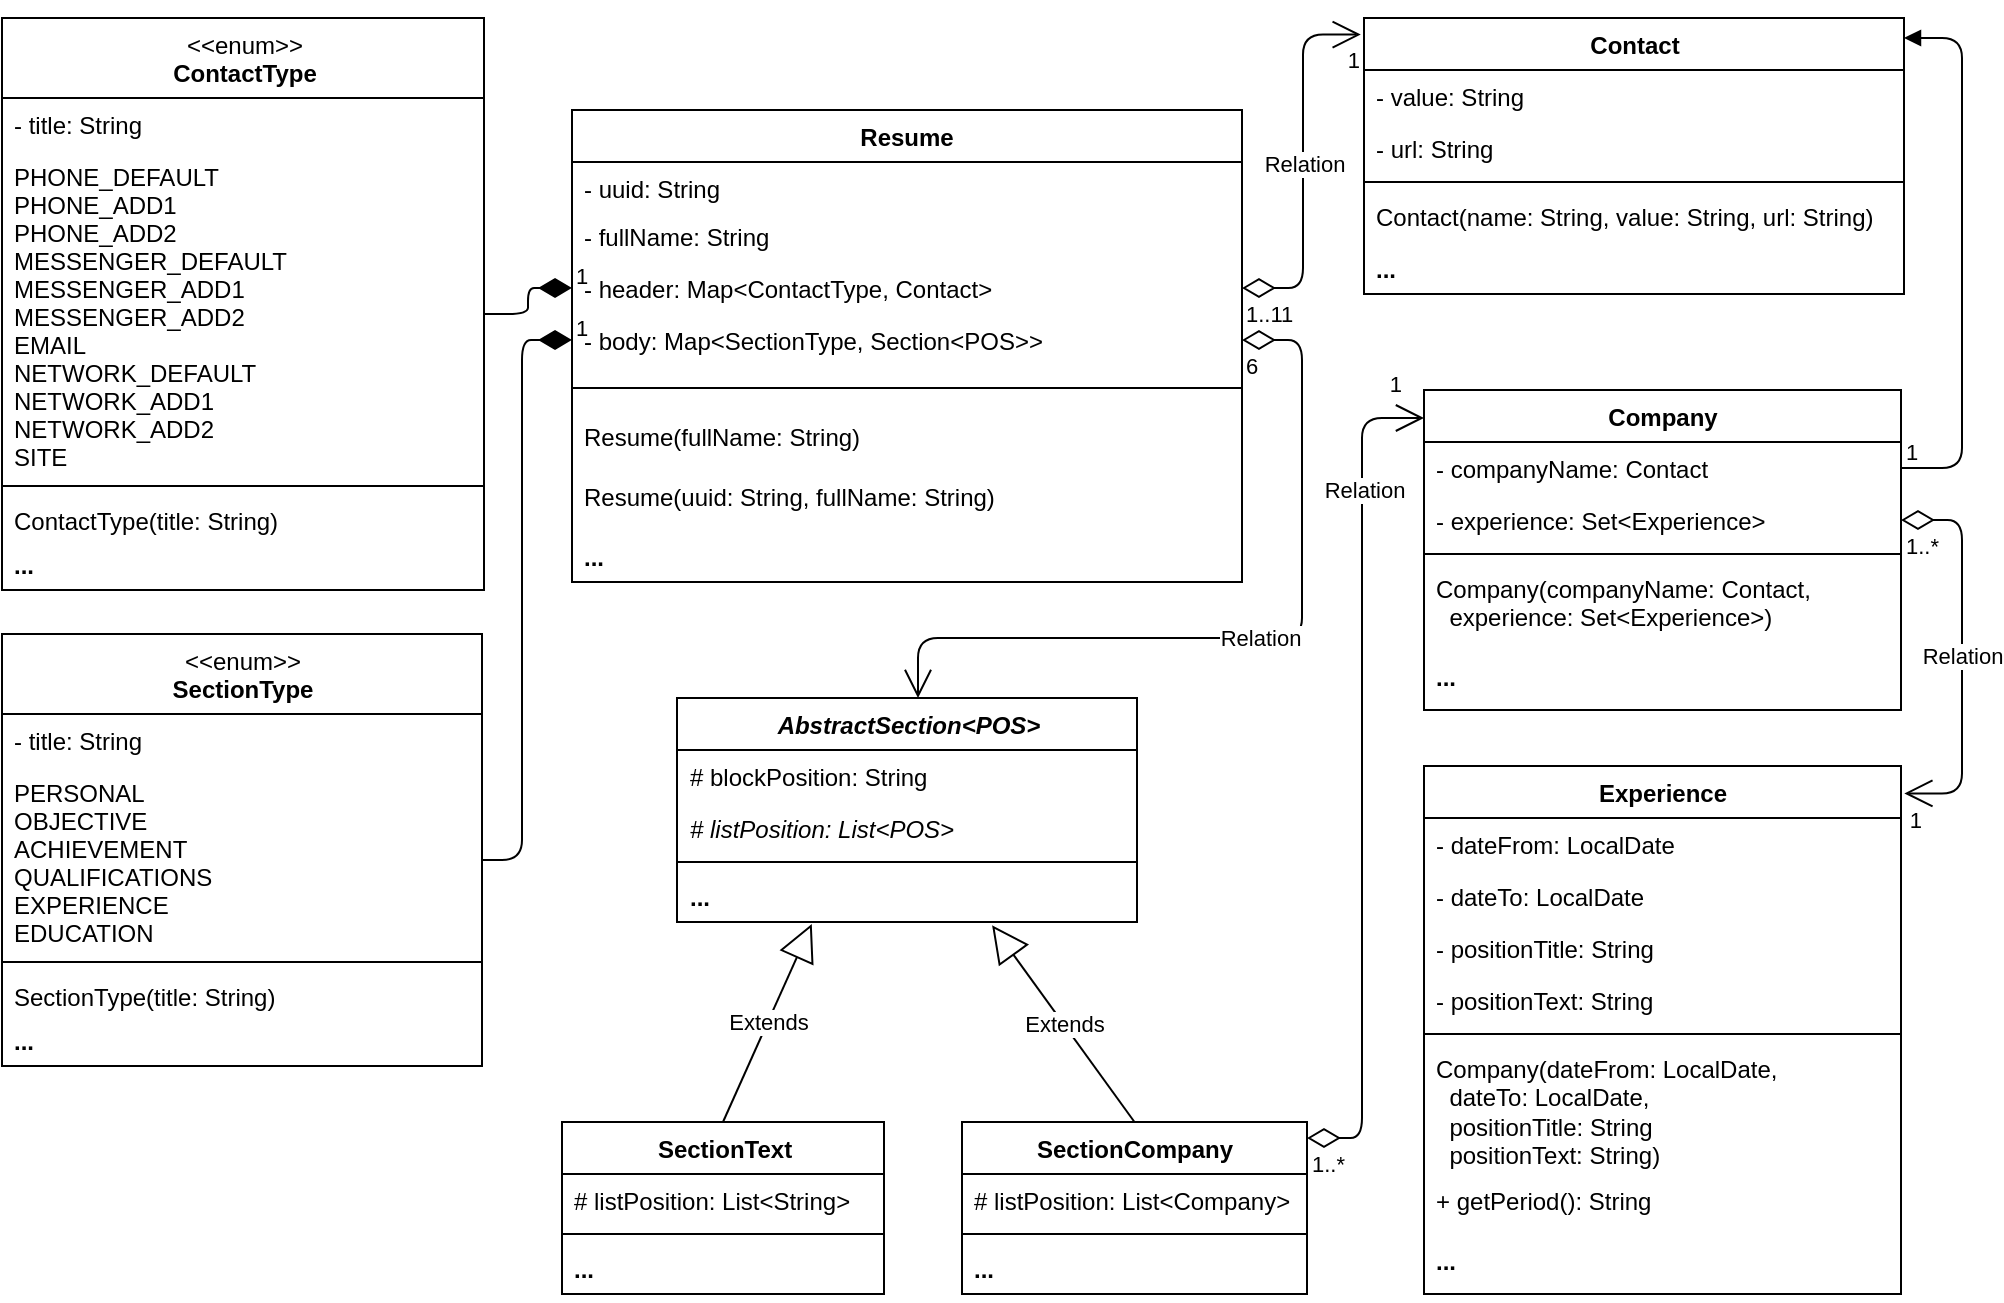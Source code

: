 <mxfile version="15.8.6" type="github">
  <diagram id="C5RBs43oDa-KdzZeNtuy" name="ModelResume">
    <mxGraphModel dx="964" dy="587" grid="1" gridSize="10" guides="1" tooltips="1" connect="1" arrows="1" fold="1" page="1" pageScale="1" pageWidth="1169" pageHeight="827" background="none" math="0" shadow="0">
      <root>
        <mxCell id="WIyWlLk6GJQsqaUBKTNV-0" />
        <mxCell id="WIyWlLk6GJQsqaUBKTNV-1" parent="WIyWlLk6GJQsqaUBKTNV-0" />
        <mxCell id="dTCALStiIMGlmmFK-H2M-1" value="Resume" style="swimlane;fontStyle=1;align=center;verticalAlign=top;childLayout=stackLayout;horizontal=1;startSize=26;horizontalStack=0;resizeParent=1;resizeParentMax=0;resizeLast=0;collapsible=1;marginBottom=0;" parent="WIyWlLk6GJQsqaUBKTNV-1" vertex="1">
          <mxGeometry x="365" y="76" width="335" height="236" as="geometry">
            <mxRectangle x="90" y="280" width="80" height="26" as="alternateBounds" />
          </mxGeometry>
        </mxCell>
        <mxCell id="dTCALStiIMGlmmFK-H2M-2" value="- uuid: String&#xa;&#xa;" style="text;strokeColor=none;fillColor=none;align=left;verticalAlign=top;spacingLeft=4;spacingRight=4;overflow=hidden;rotatable=0;points=[[0,0.5],[1,0.5]];portConstraint=eastwest;" parent="dTCALStiIMGlmmFK-H2M-1" vertex="1">
          <mxGeometry y="26" width="335" height="24" as="geometry" />
        </mxCell>
        <mxCell id="dTCALStiIMGlmmFK-H2M-10" value="- fullName: String" style="text;strokeColor=none;fillColor=none;align=left;verticalAlign=top;spacingLeft=4;spacingRight=4;overflow=hidden;rotatable=0;points=[[0,0.5],[1,0.5]];portConstraint=eastwest;" parent="dTCALStiIMGlmmFK-H2M-1" vertex="1">
          <mxGeometry y="50" width="335" height="26" as="geometry" />
        </mxCell>
        <mxCell id="dTCALStiIMGlmmFK-H2M-12" value="- header: Map&lt;ContactType, Contact&gt;" style="text;strokeColor=none;fillColor=none;align=left;verticalAlign=top;spacingLeft=4;spacingRight=4;overflow=hidden;rotatable=0;points=[[0,0.5],[1,0.5]];portConstraint=eastwest;" parent="dTCALStiIMGlmmFK-H2M-1" vertex="1">
          <mxGeometry y="76" width="335" height="26" as="geometry" />
        </mxCell>
        <mxCell id="dTCALStiIMGlmmFK-H2M-11" value="- body: Map&lt;SectionType, Section&lt;POS&gt;&gt;" style="text;strokeColor=none;fillColor=none;align=left;verticalAlign=top;spacingLeft=4;spacingRight=4;overflow=hidden;rotatable=0;points=[[0,0.5],[1,0.5]];portConstraint=eastwest;" parent="dTCALStiIMGlmmFK-H2M-1" vertex="1">
          <mxGeometry y="102" width="335" height="26" as="geometry" />
        </mxCell>
        <mxCell id="dTCALStiIMGlmmFK-H2M-3" value="" style="line;strokeWidth=1;fillColor=none;align=left;verticalAlign=middle;spacingTop=-1;spacingLeft=3;spacingRight=3;rotatable=0;labelPosition=right;points=[];portConstraint=eastwest;" parent="dTCALStiIMGlmmFK-H2M-1" vertex="1">
          <mxGeometry y="128" width="335" height="22" as="geometry" />
        </mxCell>
        <mxCell id="dTCALStiIMGlmmFK-H2M-52" value="&lt;div style=&quot;text-align: center&quot;&gt;&lt;span style=&quot;text-align: left&quot;&gt;Resume(fullName: String)&lt;/span&gt;&lt;br&gt;&lt;/div&gt;" style="text;strokeColor=none;fillColor=none;align=left;verticalAlign=top;spacingLeft=4;spacingRight=4;overflow=hidden;rotatable=0;points=[[0,0.5],[1,0.5]];portConstraint=eastwest;html=1;" parent="dTCALStiIMGlmmFK-H2M-1" vertex="1">
          <mxGeometry y="150" width="335" height="30" as="geometry" />
        </mxCell>
        <mxCell id="dTCALStiIMGlmmFK-H2M-56" value="&lt;div style=&quot;text-align: center&quot;&gt;&lt;span style=&quot;text-align: left&quot;&gt;Resume(uuid: String, fullName: String)&lt;/span&gt;&lt;br&gt;&lt;/div&gt;" style="text;strokeColor=none;fillColor=none;align=left;verticalAlign=top;spacingLeft=4;spacingRight=4;overflow=hidden;rotatable=0;points=[[0,0.5],[1,0.5]];portConstraint=eastwest;html=1;" parent="dTCALStiIMGlmmFK-H2M-1" vertex="1">
          <mxGeometry y="180" width="335" height="30" as="geometry" />
        </mxCell>
        <mxCell id="dTCALStiIMGlmmFK-H2M-69" value="..." style="text;strokeColor=none;fillColor=none;align=left;verticalAlign=top;spacingLeft=4;spacingRight=4;overflow=hidden;rotatable=0;points=[[0,0.5],[1,0.5]];portConstraint=eastwest;fontStyle=1" parent="dTCALStiIMGlmmFK-H2M-1" vertex="1">
          <mxGeometry y="210" width="335" height="26" as="geometry" />
        </mxCell>
        <mxCell id="dTCALStiIMGlmmFK-H2M-5" value="Relation" style="endArrow=open;html=1;endSize=12;startArrow=diamondThin;startSize=14;startFill=0;edgeStyle=orthogonalEdgeStyle;rounded=1;strokeColor=default;strokeWidth=1;entryX=-0.006;entryY=0.06;entryDx=0;entryDy=0;entryPerimeter=0;" parent="WIyWlLk6GJQsqaUBKTNV-1" source="dTCALStiIMGlmmFK-H2M-12" target="dTCALStiIMGlmmFK-H2M-65" edge="1">
          <mxGeometry relative="1" as="geometry">
            <mxPoint x="720" y="110" as="sourcePoint" />
            <mxPoint x="880" y="110" as="targetPoint" />
          </mxGeometry>
        </mxCell>
        <mxCell id="dTCALStiIMGlmmFK-H2M-6" value="1..11" style="edgeLabel;resizable=0;html=1;align=left;verticalAlign=top;" parent="dTCALStiIMGlmmFK-H2M-5" connectable="0" vertex="1">
          <mxGeometry x="-1" relative="1" as="geometry" />
        </mxCell>
        <mxCell id="dTCALStiIMGlmmFK-H2M-7" value="1" style="edgeLabel;resizable=0;html=1;align=right;verticalAlign=top;" parent="dTCALStiIMGlmmFK-H2M-5" connectable="0" vertex="1">
          <mxGeometry x="1" relative="1" as="geometry" />
        </mxCell>
        <mxCell id="dTCALStiIMGlmmFK-H2M-23" value="&lt;span style=&quot;font-weight: normal&quot;&gt;&amp;lt;&amp;lt;enum&amp;gt;&amp;gt;&lt;/span&gt;&lt;br&gt;ContactType" style="swimlane;fontStyle=1;align=center;verticalAlign=top;childLayout=stackLayout;horizontal=1;startSize=40;horizontalStack=0;resizeParent=1;resizeParentMax=0;resizeLast=0;collapsible=1;marginBottom=0;html=1;" parent="WIyWlLk6GJQsqaUBKTNV-1" vertex="1">
          <mxGeometry x="80" y="30" width="241" height="286" as="geometry" />
        </mxCell>
        <mxCell id="dTCALStiIMGlmmFK-H2M-24" value="- title: String" style="text;strokeColor=none;fillColor=none;align=left;verticalAlign=top;spacingLeft=4;spacingRight=4;overflow=hidden;rotatable=0;points=[[0,0.5],[1,0.5]];portConstraint=eastwest;" parent="dTCALStiIMGlmmFK-H2M-23" vertex="1">
          <mxGeometry y="40" width="241" height="26" as="geometry" />
        </mxCell>
        <mxCell id="dTCALStiIMGlmmFK-H2M-32" value="PHONE_DEFAULT&#xa;PHONE_ADD1&#xa;PHONE_ADD2&#xa;MESSENGER_DEFAULT&#xa;MESSENGER_ADD1&#xa;MESSENGER_ADD2&#xa;EMAIL&#xa;NETWORK_DEFAULT&#xa;NETWORK_ADD1&#xa;NETWORK_ADD2&#xa;SITE" style="text;strokeColor=none;fillColor=none;align=left;verticalAlign=top;spacingLeft=4;spacingRight=4;overflow=hidden;rotatable=0;points=[[0,0.5],[1,0.5]];portConstraint=eastwest;" parent="dTCALStiIMGlmmFK-H2M-23" vertex="1">
          <mxGeometry y="66" width="241" height="164" as="geometry" />
        </mxCell>
        <mxCell id="dTCALStiIMGlmmFK-H2M-25" value="" style="line;strokeWidth=1;fillColor=none;align=left;verticalAlign=middle;spacingTop=-1;spacingLeft=3;spacingRight=3;rotatable=0;labelPosition=right;points=[];portConstraint=eastwest;" parent="dTCALStiIMGlmmFK-H2M-23" vertex="1">
          <mxGeometry y="230" width="241" height="8" as="geometry" />
        </mxCell>
        <mxCell id="dTCALStiIMGlmmFK-H2M-35" value="Contact&lt;span&gt;Type(title: String)&lt;/span&gt;" style="text;strokeColor=none;fillColor=none;align=left;verticalAlign=top;spacingLeft=4;spacingRight=4;overflow=hidden;rotatable=0;points=[[0,0.5],[1,0.5]];portConstraint=eastwest;html=1;" parent="dTCALStiIMGlmmFK-H2M-23" vertex="1">
          <mxGeometry y="238" width="241" height="22" as="geometry" />
        </mxCell>
        <mxCell id="dTCALStiIMGlmmFK-H2M-36" value="..." style="text;strokeColor=none;fillColor=none;align=left;verticalAlign=top;spacingLeft=4;spacingRight=4;overflow=hidden;rotatable=0;points=[[0,0.5],[1,0.5]];portConstraint=eastwest;fontStyle=1" parent="dTCALStiIMGlmmFK-H2M-23" vertex="1">
          <mxGeometry y="260" width="241" height="26" as="geometry" />
        </mxCell>
        <mxCell id="dTCALStiIMGlmmFK-H2M-37" value="&lt;span style=&quot;font-weight: normal&quot;&gt;&amp;lt;&amp;lt;enum&amp;gt;&amp;gt;&lt;/span&gt;&lt;br&gt;SectionType" style="swimlane;fontStyle=1;align=center;verticalAlign=top;childLayout=stackLayout;horizontal=1;startSize=40;horizontalStack=0;resizeParent=1;resizeParentMax=0;resizeLast=0;collapsible=1;marginBottom=0;html=1;" parent="WIyWlLk6GJQsqaUBKTNV-1" vertex="1">
          <mxGeometry x="80" y="338" width="240" height="216" as="geometry" />
        </mxCell>
        <mxCell id="dTCALStiIMGlmmFK-H2M-38" value="- title: String" style="text;strokeColor=none;fillColor=none;align=left;verticalAlign=top;spacingLeft=4;spacingRight=4;overflow=hidden;rotatable=0;points=[[0,0.5],[1,0.5]];portConstraint=eastwest;" parent="dTCALStiIMGlmmFK-H2M-37" vertex="1">
          <mxGeometry y="40" width="240" height="26" as="geometry" />
        </mxCell>
        <mxCell id="dTCALStiIMGlmmFK-H2M-39" value="PERSONAL&#xa;OBJECTIVE&#xa;ACHIEVEMENT&#xa;QUALIFICATIONS&#xa;EXPERIENCE&#xa;EDUCATION" style="text;strokeColor=none;fillColor=none;align=left;verticalAlign=top;spacingLeft=4;spacingRight=4;overflow=hidden;rotatable=0;points=[[0,0.5],[1,0.5]];portConstraint=eastwest;" parent="dTCALStiIMGlmmFK-H2M-37" vertex="1">
          <mxGeometry y="66" width="240" height="94" as="geometry" />
        </mxCell>
        <mxCell id="dTCALStiIMGlmmFK-H2M-40" value="" style="line;strokeWidth=1;fillColor=none;align=left;verticalAlign=middle;spacingTop=-1;spacingLeft=3;spacingRight=3;rotatable=0;labelPosition=right;points=[];portConstraint=eastwest;" parent="dTCALStiIMGlmmFK-H2M-37" vertex="1">
          <mxGeometry y="160" width="240" height="8" as="geometry" />
        </mxCell>
        <mxCell id="dTCALStiIMGlmmFK-H2M-42" value="&lt;div style=&quot;text-align: center&quot;&gt;&lt;span style=&quot;text-align: left&quot;&gt;SectionType(title: String)&lt;/span&gt;&lt;br&gt;&lt;/div&gt;" style="text;strokeColor=none;fillColor=none;align=left;verticalAlign=top;spacingLeft=4;spacingRight=4;overflow=hidden;rotatable=0;points=[[0,0.5],[1,0.5]];portConstraint=eastwest;html=1;" parent="dTCALStiIMGlmmFK-H2M-37" vertex="1">
          <mxGeometry y="168" width="240" height="22" as="geometry" />
        </mxCell>
        <mxCell id="dTCALStiIMGlmmFK-H2M-44" value="..." style="text;strokeColor=none;fillColor=none;align=left;verticalAlign=top;spacingLeft=4;spacingRight=4;overflow=hidden;rotatable=0;points=[[0,0.5],[1,0.5]];portConstraint=eastwest;fontStyle=1" parent="dTCALStiIMGlmmFK-H2M-37" vertex="1">
          <mxGeometry y="190" width="240" height="26" as="geometry" />
        </mxCell>
        <mxCell id="dTCALStiIMGlmmFK-H2M-45" value="1" style="endArrow=none;html=1;endSize=12;startArrow=diamondThin;startSize=14;startFill=1;edgeStyle=orthogonalEdgeStyle;align=left;verticalAlign=bottom;rounded=1;strokeColor=default;strokeWidth=1;exitX=0;exitY=0.5;exitDx=0;exitDy=0;endFill=0;" parent="WIyWlLk6GJQsqaUBKTNV-1" source="dTCALStiIMGlmmFK-H2M-11" target="dTCALStiIMGlmmFK-H2M-39" edge="1">
          <mxGeometry x="-1" y="3" relative="1" as="geometry">
            <mxPoint x="365" y="409" as="sourcePoint" />
            <mxPoint x="240" y="510" as="targetPoint" />
            <Array as="points">
              <mxPoint x="340" y="191" />
              <mxPoint x="340" y="451" />
            </Array>
          </mxGeometry>
        </mxCell>
        <mxCell id="dTCALStiIMGlmmFK-H2M-47" value="1" style="endArrow=none;html=1;endSize=12;startArrow=diamondThin;startSize=14;startFill=1;edgeStyle=orthogonalEdgeStyle;align=left;verticalAlign=bottom;rounded=1;strokeColor=default;strokeWidth=1;exitX=0;exitY=0.5;exitDx=0;exitDy=0;entryX=1;entryY=0.5;entryDx=0;entryDy=0;endFill=0;" parent="WIyWlLk6GJQsqaUBKTNV-1" source="dTCALStiIMGlmmFK-H2M-12" target="dTCALStiIMGlmmFK-H2M-32" edge="1">
          <mxGeometry x="-1" y="3" relative="1" as="geometry">
            <mxPoint x="365" y="120" as="sourcePoint" />
            <mxPoint x="310" y="180" as="targetPoint" />
          </mxGeometry>
        </mxCell>
        <mxCell id="dTCALStiIMGlmmFK-H2M-59" value="Relation" style="endArrow=open;html=1;endSize=12;startArrow=diamondThin;startSize=14;startFill=0;edgeStyle=orthogonalEdgeStyle;rounded=1;strokeColor=default;strokeWidth=1;exitX=1;exitY=0.5;exitDx=0;exitDy=0;" parent="WIyWlLk6GJQsqaUBKTNV-1" source="dTCALStiIMGlmmFK-H2M-11" target="dTCALStiIMGlmmFK-H2M-96" edge="1">
          <mxGeometry relative="1" as="geometry">
            <mxPoint x="700" y="180" as="sourcePoint" />
            <mxPoint x="640" y="358" as="targetPoint" />
            <Array as="points">
              <mxPoint x="730" y="191" />
              <mxPoint x="730" y="340" />
              <mxPoint x="538" y="340" />
            </Array>
          </mxGeometry>
        </mxCell>
        <mxCell id="dTCALStiIMGlmmFK-H2M-60" value="6" style="edgeLabel;resizable=0;html=1;align=left;verticalAlign=top;" parent="dTCALStiIMGlmmFK-H2M-59" connectable="0" vertex="1">
          <mxGeometry x="-1" relative="1" as="geometry" />
        </mxCell>
        <mxCell id="dTCALStiIMGlmmFK-H2M-61" value="1" style="edgeLabel;resizable=0;html=1;align=right;verticalAlign=top;" parent="dTCALStiIMGlmmFK-H2M-59" connectable="0" vertex="1">
          <mxGeometry x="1" relative="1" as="geometry" />
        </mxCell>
        <mxCell id="dTCALStiIMGlmmFK-H2M-65" value="Contact" style="swimlane;fontStyle=1;align=center;verticalAlign=top;childLayout=stackLayout;horizontal=1;startSize=26;horizontalStack=0;resizeParent=1;resizeParentMax=0;resizeLast=0;collapsible=1;marginBottom=0;strokeColor=default;html=1;" parent="WIyWlLk6GJQsqaUBKTNV-1" vertex="1">
          <mxGeometry x="761" y="30" width="270" height="138" as="geometry" />
        </mxCell>
        <mxCell id="dTCALStiIMGlmmFK-H2M-70" value="- value: String" style="text;strokeColor=none;fillColor=none;align=left;verticalAlign=top;spacingLeft=4;spacingRight=4;overflow=hidden;rotatable=0;points=[[0,0.5],[1,0.5]];portConstraint=eastwest;html=1;" parent="dTCALStiIMGlmmFK-H2M-65" vertex="1">
          <mxGeometry y="26" width="270" height="26" as="geometry" />
        </mxCell>
        <mxCell id="dTCALStiIMGlmmFK-H2M-71" value="- url: String" style="text;strokeColor=none;fillColor=none;align=left;verticalAlign=top;spacingLeft=4;spacingRight=4;overflow=hidden;rotatable=0;points=[[0,0.5],[1,0.5]];portConstraint=eastwest;html=1;" parent="dTCALStiIMGlmmFK-H2M-65" vertex="1">
          <mxGeometry y="52" width="270" height="26" as="geometry" />
        </mxCell>
        <mxCell id="dTCALStiIMGlmmFK-H2M-67" value="" style="line;strokeWidth=1;fillColor=none;align=left;verticalAlign=middle;spacingTop=-1;spacingLeft=3;spacingRight=3;rotatable=0;labelPosition=right;points=[];portConstraint=eastwest;html=1;" parent="dTCALStiIMGlmmFK-H2M-65" vertex="1">
          <mxGeometry y="78" width="270" height="8" as="geometry" />
        </mxCell>
        <mxCell id="dTCALStiIMGlmmFK-H2M-68" value="Contact(name: String, value: String, url: String)" style="text;strokeColor=none;fillColor=none;align=left;verticalAlign=top;spacingLeft=4;spacingRight=4;overflow=hidden;rotatable=0;points=[[0,0.5],[1,0.5]];portConstraint=eastwest;html=1;" parent="dTCALStiIMGlmmFK-H2M-65" vertex="1">
          <mxGeometry y="86" width="270" height="26" as="geometry" />
        </mxCell>
        <mxCell id="dTCALStiIMGlmmFK-H2M-75" value="&lt;b&gt;...&lt;/b&gt;" style="text;strokeColor=none;fillColor=none;align=left;verticalAlign=top;spacingLeft=4;spacingRight=4;overflow=hidden;rotatable=0;points=[[0,0.5],[1,0.5]];portConstraint=eastwest;html=1;" parent="dTCALStiIMGlmmFK-H2M-65" vertex="1">
          <mxGeometry y="112" width="270" height="26" as="geometry" />
        </mxCell>
        <mxCell id="dTCALStiIMGlmmFK-H2M-82" value="SectionText" style="swimlane;fontStyle=1;align=center;verticalAlign=top;childLayout=stackLayout;horizontal=1;startSize=26;horizontalStack=0;resizeParent=1;resizeParentMax=0;resizeLast=0;collapsible=1;marginBottom=0;strokeColor=default;html=1;" parent="WIyWlLk6GJQsqaUBKTNV-1" vertex="1">
          <mxGeometry x="360" y="582" width="161" height="86" as="geometry" />
        </mxCell>
        <mxCell id="dTCALStiIMGlmmFK-H2M-86" value="# listPosition: List&amp;lt;String&amp;gt;" style="text;strokeColor=none;fillColor=none;align=left;verticalAlign=top;spacingLeft=4;spacingRight=4;overflow=hidden;rotatable=0;points=[[0,0.5],[1,0.5]];portConstraint=eastwest;html=1;" parent="dTCALStiIMGlmmFK-H2M-82" vertex="1">
          <mxGeometry y="26" width="161" height="26" as="geometry" />
        </mxCell>
        <mxCell id="dTCALStiIMGlmmFK-H2M-84" value="" style="line;strokeWidth=1;fillColor=none;align=left;verticalAlign=middle;spacingTop=-1;spacingLeft=3;spacingRight=3;rotatable=0;labelPosition=right;points=[];portConstraint=eastwest;html=1;" parent="dTCALStiIMGlmmFK-H2M-82" vertex="1">
          <mxGeometry y="52" width="161" height="8" as="geometry" />
        </mxCell>
        <mxCell id="dTCALStiIMGlmmFK-H2M-87" value="&lt;b&gt;...&lt;/b&gt;" style="text;strokeColor=none;fillColor=none;align=left;verticalAlign=top;spacingLeft=4;spacingRight=4;overflow=hidden;rotatable=0;points=[[0,0.5],[1,0.5]];portConstraint=eastwest;html=1;" parent="dTCALStiIMGlmmFK-H2M-82" vertex="1">
          <mxGeometry y="60" width="161" height="26" as="geometry" />
        </mxCell>
        <mxCell id="dTCALStiIMGlmmFK-H2M-96" value="&lt;i&gt;AbstractSection&amp;lt;POS&amp;gt;&lt;/i&gt;" style="swimlane;fontStyle=1;align=center;verticalAlign=top;childLayout=stackLayout;horizontal=1;startSize=26;horizontalStack=0;resizeParent=1;resizeParentMax=0;resizeLast=0;collapsible=1;marginBottom=0;strokeColor=default;html=1;" parent="WIyWlLk6GJQsqaUBKTNV-1" vertex="1">
          <mxGeometry x="417.5" y="370" width="230" height="112" as="geometry" />
        </mxCell>
        <mxCell id="dTCALStiIMGlmmFK-H2M-97" value="# blockPosition: String" style="text;strokeColor=none;fillColor=none;align=left;verticalAlign=top;spacingLeft=4;spacingRight=4;overflow=hidden;rotatable=0;points=[[0,0.5],[1,0.5]];portConstraint=eastwest;html=1;" parent="dTCALStiIMGlmmFK-H2M-96" vertex="1">
          <mxGeometry y="26" width="230" height="26" as="geometry" />
        </mxCell>
        <mxCell id="dTCALStiIMGlmmFK-H2M-98" value="&lt;i&gt;# listPosition: List&amp;lt;POS&amp;gt;&lt;/i&gt;" style="text;strokeColor=none;fillColor=none;align=left;verticalAlign=top;spacingLeft=4;spacingRight=4;overflow=hidden;rotatable=0;points=[[0,0.5],[1,0.5]];portConstraint=eastwest;html=1;" parent="dTCALStiIMGlmmFK-H2M-96" vertex="1">
          <mxGeometry y="52" width="230" height="26" as="geometry" />
        </mxCell>
        <mxCell id="dTCALStiIMGlmmFK-H2M-99" value="" style="line;strokeWidth=1;fillColor=none;align=left;verticalAlign=middle;spacingTop=-1;spacingLeft=3;spacingRight=3;rotatable=0;labelPosition=right;points=[];portConstraint=eastwest;html=1;" parent="dTCALStiIMGlmmFK-H2M-96" vertex="1">
          <mxGeometry y="78" width="230" height="8" as="geometry" />
        </mxCell>
        <mxCell id="dTCALStiIMGlmmFK-H2M-103" value="&lt;b&gt;...&lt;/b&gt;" style="text;strokeColor=none;fillColor=none;align=left;verticalAlign=top;spacingLeft=4;spacingRight=4;overflow=hidden;rotatable=0;points=[[0,0.5],[1,0.5]];portConstraint=eastwest;html=1;" parent="dTCALStiIMGlmmFK-H2M-96" vertex="1">
          <mxGeometry y="86" width="230" height="26" as="geometry" />
        </mxCell>
        <mxCell id="dTCALStiIMGlmmFK-H2M-104" value="SectionCompany" style="swimlane;fontStyle=1;align=center;verticalAlign=top;childLayout=stackLayout;horizontal=1;startSize=26;horizontalStack=0;resizeParent=1;resizeParentMax=0;resizeLast=0;collapsible=1;marginBottom=0;strokeColor=default;html=1;" parent="WIyWlLk6GJQsqaUBKTNV-1" vertex="1">
          <mxGeometry x="560" y="582" width="172.5" height="86" as="geometry" />
        </mxCell>
        <mxCell id="dTCALStiIMGlmmFK-H2M-105" value="# listPosition: List&amp;lt;Company&amp;gt;" style="text;strokeColor=none;fillColor=none;align=left;verticalAlign=top;spacingLeft=4;spacingRight=4;overflow=hidden;rotatable=0;points=[[0,0.5],[1,0.5]];portConstraint=eastwest;html=1;" parent="dTCALStiIMGlmmFK-H2M-104" vertex="1">
          <mxGeometry y="26" width="172.5" height="26" as="geometry" />
        </mxCell>
        <mxCell id="dTCALStiIMGlmmFK-H2M-106" value="" style="line;strokeWidth=1;fillColor=none;align=left;verticalAlign=middle;spacingTop=-1;spacingLeft=3;spacingRight=3;rotatable=0;labelPosition=right;points=[];portConstraint=eastwest;html=1;" parent="dTCALStiIMGlmmFK-H2M-104" vertex="1">
          <mxGeometry y="52" width="172.5" height="8" as="geometry" />
        </mxCell>
        <mxCell id="dTCALStiIMGlmmFK-H2M-108" value="&lt;b&gt;...&lt;/b&gt;" style="text;strokeColor=none;fillColor=none;align=left;verticalAlign=top;spacingLeft=4;spacingRight=4;overflow=hidden;rotatable=0;points=[[0,0.5],[1,0.5]];portConstraint=eastwest;html=1;" parent="dTCALStiIMGlmmFK-H2M-104" vertex="1">
          <mxGeometry y="60" width="172.5" height="26" as="geometry" />
        </mxCell>
        <mxCell id="dTCALStiIMGlmmFK-H2M-110" value="Company" style="swimlane;fontStyle=1;align=center;verticalAlign=top;childLayout=stackLayout;horizontal=1;startSize=26;horizontalStack=0;resizeParent=1;resizeParentMax=0;resizeLast=0;collapsible=1;marginBottom=0;strokeColor=default;html=1;" parent="WIyWlLk6GJQsqaUBKTNV-1" vertex="1">
          <mxGeometry x="791" y="216" width="238.5" height="160" as="geometry" />
        </mxCell>
        <mxCell id="dTCALStiIMGlmmFK-H2M-111" value="- companyName: Contact" style="text;strokeColor=none;fillColor=none;align=left;verticalAlign=top;spacingLeft=4;spacingRight=4;overflow=hidden;rotatable=0;points=[[0,0.5],[1,0.5]];portConstraint=eastwest;html=1;" parent="dTCALStiIMGlmmFK-H2M-110" vertex="1">
          <mxGeometry y="26" width="238.5" height="26" as="geometry" />
        </mxCell>
        <mxCell id="dTCALStiIMGlmmFK-H2M-118" value="- experience: Set&amp;lt;Experience&amp;gt;" style="text;strokeColor=none;fillColor=none;align=left;verticalAlign=top;spacingLeft=4;spacingRight=4;overflow=hidden;rotatable=0;points=[[0,0.5],[1,0.5]];portConstraint=eastwest;html=1;" parent="dTCALStiIMGlmmFK-H2M-110" vertex="1">
          <mxGeometry y="52" width="238.5" height="26" as="geometry" />
        </mxCell>
        <mxCell id="dTCALStiIMGlmmFK-H2M-112" value="" style="line;strokeWidth=1;fillColor=none;align=left;verticalAlign=middle;spacingTop=-1;spacingLeft=3;spacingRight=3;rotatable=0;labelPosition=right;points=[];portConstraint=eastwest;html=1;" parent="dTCALStiIMGlmmFK-H2M-110" vertex="1">
          <mxGeometry y="78" width="238.5" height="8" as="geometry" />
        </mxCell>
        <mxCell id="dTCALStiIMGlmmFK-H2M-113" value="Company(companyName: Contact,&lt;br&gt;&lt;span style=&quot;white-space: pre&quot;&gt;	&lt;/span&gt;&lt;span style=&quot;white-space: pre&quot;&gt;	&lt;/span&gt;experience: Set&amp;lt;Experience&amp;gt;)" style="text;strokeColor=none;fillColor=none;align=left;verticalAlign=top;spacingLeft=4;spacingRight=4;overflow=hidden;rotatable=0;points=[[0,0.5],[1,0.5]];portConstraint=eastwest;html=1;" parent="dTCALStiIMGlmmFK-H2M-110" vertex="1">
          <mxGeometry y="86" width="238.5" height="44" as="geometry" />
        </mxCell>
        <mxCell id="Jql5WIMoICSw8YWrxN4U-17" value="&lt;b&gt;...&lt;/b&gt;" style="text;strokeColor=none;fillColor=none;align=left;verticalAlign=top;spacingLeft=4;spacingRight=4;overflow=hidden;rotatable=0;points=[[0,0.5],[1,0.5]];portConstraint=eastwest;html=1;" parent="dTCALStiIMGlmmFK-H2M-110" vertex="1">
          <mxGeometry y="130" width="238.5" height="30" as="geometry" />
        </mxCell>
        <mxCell id="dTCALStiIMGlmmFK-H2M-116" value="" style="endArrow=block;endFill=1;html=1;edgeStyle=orthogonalEdgeStyle;align=left;verticalAlign=top;rounded=1;strokeColor=default;strokeWidth=1;exitX=1;exitY=0.5;exitDx=0;exitDy=0;" parent="WIyWlLk6GJQsqaUBKTNV-1" source="dTCALStiIMGlmmFK-H2M-111" target="dTCALStiIMGlmmFK-H2M-65" edge="1">
          <mxGeometry x="-1" relative="1" as="geometry">
            <mxPoint x="1020" y="240" as="sourcePoint" />
            <mxPoint x="1190" y="250" as="targetPoint" />
            <Array as="points">
              <mxPoint x="1060" y="255" />
              <mxPoint x="1060" y="40" />
            </Array>
          </mxGeometry>
        </mxCell>
        <mxCell id="dTCALStiIMGlmmFK-H2M-117" value="1" style="edgeLabel;resizable=0;html=1;align=left;verticalAlign=bottom;strokeColor=default;" parent="dTCALStiIMGlmmFK-H2M-116" connectable="0" vertex="1">
          <mxGeometry x="-1" relative="1" as="geometry" />
        </mxCell>
        <mxCell id="dTCALStiIMGlmmFK-H2M-119" value="Relation" style="endArrow=open;html=1;endSize=12;startArrow=diamondThin;startSize=14;startFill=0;edgeStyle=orthogonalEdgeStyle;rounded=1;strokeColor=default;strokeWidth=1;" parent="WIyWlLk6GJQsqaUBKTNV-1" source="dTCALStiIMGlmmFK-H2M-104" edge="1" target="dTCALStiIMGlmmFK-H2M-110">
          <mxGeometry x="0.681" relative="1" as="geometry">
            <mxPoint x="1050" y="609" as="sourcePoint" />
            <mxPoint x="851" y="216" as="targetPoint" />
            <Array as="points">
              <mxPoint x="760" y="590" />
              <mxPoint x="760" y="230" />
            </Array>
            <mxPoint x="1" as="offset" />
          </mxGeometry>
        </mxCell>
        <mxCell id="dTCALStiIMGlmmFK-H2M-120" value="1..*" style="edgeLabel;resizable=0;html=1;align=left;verticalAlign=top;" parent="dTCALStiIMGlmmFK-H2M-119" connectable="0" vertex="1">
          <mxGeometry x="-1" relative="1" as="geometry" />
        </mxCell>
        <mxCell id="dTCALStiIMGlmmFK-H2M-121" value="1" style="edgeLabel;resizable=0;html=1;align=right;verticalAlign=top;" parent="dTCALStiIMGlmmFK-H2M-119" connectable="0" vertex="1">
          <mxGeometry x="1" relative="1" as="geometry">
            <mxPoint x="-11" y="-30" as="offset" />
          </mxGeometry>
        </mxCell>
        <mxCell id="Jql5WIMoICSw8YWrxN4U-2" value="Experience" style="swimlane;fontStyle=1;align=center;verticalAlign=top;childLayout=stackLayout;horizontal=1;startSize=26;horizontalStack=0;resizeParent=1;resizeParentMax=0;resizeLast=0;collapsible=1;marginBottom=0;strokeColor=default;html=1;" parent="WIyWlLk6GJQsqaUBKTNV-1" vertex="1">
          <mxGeometry x="791" y="404" width="238.5" height="264" as="geometry" />
        </mxCell>
        <mxCell id="Jql5WIMoICSw8YWrxN4U-4" value="- dateFrom: LocalDate" style="text;strokeColor=none;fillColor=none;align=left;verticalAlign=top;spacingLeft=4;spacingRight=4;overflow=hidden;rotatable=0;points=[[0,0.5],[1,0.5]];portConstraint=eastwest;html=1;" parent="Jql5WIMoICSw8YWrxN4U-2" vertex="1">
          <mxGeometry y="26" width="238.5" height="26" as="geometry" />
        </mxCell>
        <mxCell id="Jql5WIMoICSw8YWrxN4U-5" value="- dateTo: LocalDate" style="text;strokeColor=none;fillColor=none;align=left;verticalAlign=top;spacingLeft=4;spacingRight=4;overflow=hidden;rotatable=0;points=[[0,0.5],[1,0.5]];portConstraint=eastwest;html=1;" parent="Jql5WIMoICSw8YWrxN4U-2" vertex="1">
          <mxGeometry y="52" width="238.5" height="26" as="geometry" />
        </mxCell>
        <mxCell id="Jql5WIMoICSw8YWrxN4U-6" value="- positionTitle: String" style="text;strokeColor=none;fillColor=none;align=left;verticalAlign=top;spacingLeft=4;spacingRight=4;overflow=hidden;rotatable=0;points=[[0,0.5],[1,0.5]];portConstraint=eastwest;html=1;" parent="Jql5WIMoICSw8YWrxN4U-2" vertex="1">
          <mxGeometry y="78" width="238.5" height="26" as="geometry" />
        </mxCell>
        <mxCell id="Jql5WIMoICSw8YWrxN4U-7" value="- positionText: String" style="text;strokeColor=none;fillColor=none;align=left;verticalAlign=top;spacingLeft=4;spacingRight=4;overflow=hidden;rotatable=0;points=[[0,0.5],[1,0.5]];portConstraint=eastwest;html=1;" parent="Jql5WIMoICSw8YWrxN4U-2" vertex="1">
          <mxGeometry y="104" width="238.5" height="26" as="geometry" />
        </mxCell>
        <mxCell id="Jql5WIMoICSw8YWrxN4U-8" value="" style="line;strokeWidth=1;fillColor=none;align=left;verticalAlign=middle;spacingTop=-1;spacingLeft=3;spacingRight=3;rotatable=0;labelPosition=right;points=[];portConstraint=eastwest;html=1;" parent="Jql5WIMoICSw8YWrxN4U-2" vertex="1">
          <mxGeometry y="130" width="238.5" height="8" as="geometry" />
        </mxCell>
        <mxCell id="Jql5WIMoICSw8YWrxN4U-9" value="Company(dateFrom: LocalDate,&lt;br&gt;&lt;span&gt;	&lt;/span&gt;&lt;span&gt;	&lt;/span&gt;&lt;span&gt;	&lt;/span&gt;&lt;span&gt;	&lt;/span&gt;&lt;span style=&quot;white-space: pre&quot;&gt;	&lt;/span&gt;&lt;span style=&quot;white-space: pre&quot;&gt;	&lt;/span&gt;dateTo: LocalDate,&lt;br&gt;&lt;span&gt;	&lt;/span&gt;&lt;span&gt;	&lt;/span&gt;&lt;span&gt;	&lt;/span&gt;&lt;span&gt;	&lt;/span&gt;&lt;span style=&quot;white-space: pre&quot;&gt;	&lt;/span&gt;&lt;span style=&quot;white-space: pre&quot;&gt;	&lt;/span&gt;positionTitle: String&lt;br&gt;&lt;span&gt;	&lt;/span&gt;&lt;span&gt;	&lt;/span&gt;&lt;span style=&quot;white-space: pre&quot;&gt;	&lt;/span&gt;&lt;span style=&quot;white-space: pre&quot;&gt;	&lt;/span&gt;positionText: String)" style="text;strokeColor=none;fillColor=none;align=left;verticalAlign=top;spacingLeft=4;spacingRight=4;overflow=hidden;rotatable=0;points=[[0,0.5],[1,0.5]];portConstraint=eastwest;html=1;" parent="Jql5WIMoICSw8YWrxN4U-2" vertex="1">
          <mxGeometry y="138" width="238.5" height="66" as="geometry" />
        </mxCell>
        <mxCell id="dTCALStiIMGlmmFK-H2M-131" value="+ getPeriod(): String" style="text;strokeColor=none;fillColor=none;align=left;verticalAlign=top;spacingLeft=4;spacingRight=4;overflow=hidden;rotatable=0;points=[[0,0.5],[1,0.5]];portConstraint=eastwest;html=1;" parent="Jql5WIMoICSw8YWrxN4U-2" vertex="1">
          <mxGeometry y="204" width="238.5" height="30" as="geometry" />
        </mxCell>
        <mxCell id="Jql5WIMoICSw8YWrxN4U-18" value="&lt;b&gt;...&lt;/b&gt;" style="text;strokeColor=none;fillColor=none;align=left;verticalAlign=top;spacingLeft=4;spacingRight=4;overflow=hidden;rotatable=0;points=[[0,0.5],[1,0.5]];portConstraint=eastwest;html=1;" parent="Jql5WIMoICSw8YWrxN4U-2" vertex="1">
          <mxGeometry y="234" width="238.5" height="30" as="geometry" />
        </mxCell>
        <mxCell id="Jql5WIMoICSw8YWrxN4U-11" value="Relation" style="endArrow=open;html=1;endSize=12;startArrow=diamondThin;startSize=14;startFill=0;edgeStyle=orthogonalEdgeStyle;rounded=1;strokeColor=default;strokeWidth=1;exitX=1;exitY=0.5;exitDx=0;exitDy=0;entryX=1.007;entryY=0.052;entryDx=0;entryDy=0;entryPerimeter=0;" parent="WIyWlLk6GJQsqaUBKTNV-1" source="dTCALStiIMGlmmFK-H2M-118" target="Jql5WIMoICSw8YWrxN4U-2" edge="1">
          <mxGeometry relative="1" as="geometry">
            <mxPoint x="1029.5" y="286.72" as="sourcePoint" />
            <mxPoint x="1020" y="417" as="targetPoint" />
            <Array as="points">
              <mxPoint x="1060" y="281" />
              <mxPoint x="1060" y="418" />
            </Array>
          </mxGeometry>
        </mxCell>
        <mxCell id="Jql5WIMoICSw8YWrxN4U-12" value="1..*" style="edgeLabel;resizable=0;html=1;align=left;verticalAlign=top;" parent="Jql5WIMoICSw8YWrxN4U-11" connectable="0" vertex="1">
          <mxGeometry x="-1" relative="1" as="geometry" />
        </mxCell>
        <mxCell id="Jql5WIMoICSw8YWrxN4U-13" value="1" style="edgeLabel;resizable=0;html=1;align=right;verticalAlign=top;" parent="Jql5WIMoICSw8YWrxN4U-11" connectable="0" vertex="1">
          <mxGeometry x="1" relative="1" as="geometry">
            <mxPoint x="9" as="offset" />
          </mxGeometry>
        </mxCell>
        <mxCell id="RB9GQx9-vvJhAbWEmLm_-0" value="Extends" style="endArrow=block;endSize=16;endFill=0;html=1;rounded=0;entryX=0.293;entryY=1.038;entryDx=0;entryDy=0;entryPerimeter=0;exitX=0.5;exitY=0;exitDx=0;exitDy=0;" edge="1" parent="WIyWlLk6GJQsqaUBKTNV-1" source="dTCALStiIMGlmmFK-H2M-82" target="dTCALStiIMGlmmFK-H2M-103">
          <mxGeometry width="160" relative="1" as="geometry">
            <mxPoint x="380" y="500" as="sourcePoint" />
            <mxPoint x="540" y="500" as="targetPoint" />
          </mxGeometry>
        </mxCell>
        <mxCell id="RB9GQx9-vvJhAbWEmLm_-1" value="Extends" style="endArrow=block;endSize=16;endFill=0;html=1;rounded=0;exitX=0.5;exitY=0;exitDx=0;exitDy=0;entryX=0.685;entryY=1.062;entryDx=0;entryDy=0;entryPerimeter=0;" edge="1" parent="WIyWlLk6GJQsqaUBKTNV-1" source="dTCALStiIMGlmmFK-H2M-104" target="dTCALStiIMGlmmFK-H2M-103">
          <mxGeometry width="160" relative="1" as="geometry">
            <mxPoint x="331.482" y="596.986" as="sourcePoint" />
            <mxPoint x="499.89" y="469.988" as="targetPoint" />
          </mxGeometry>
        </mxCell>
      </root>
    </mxGraphModel>
  </diagram>
</mxfile>
